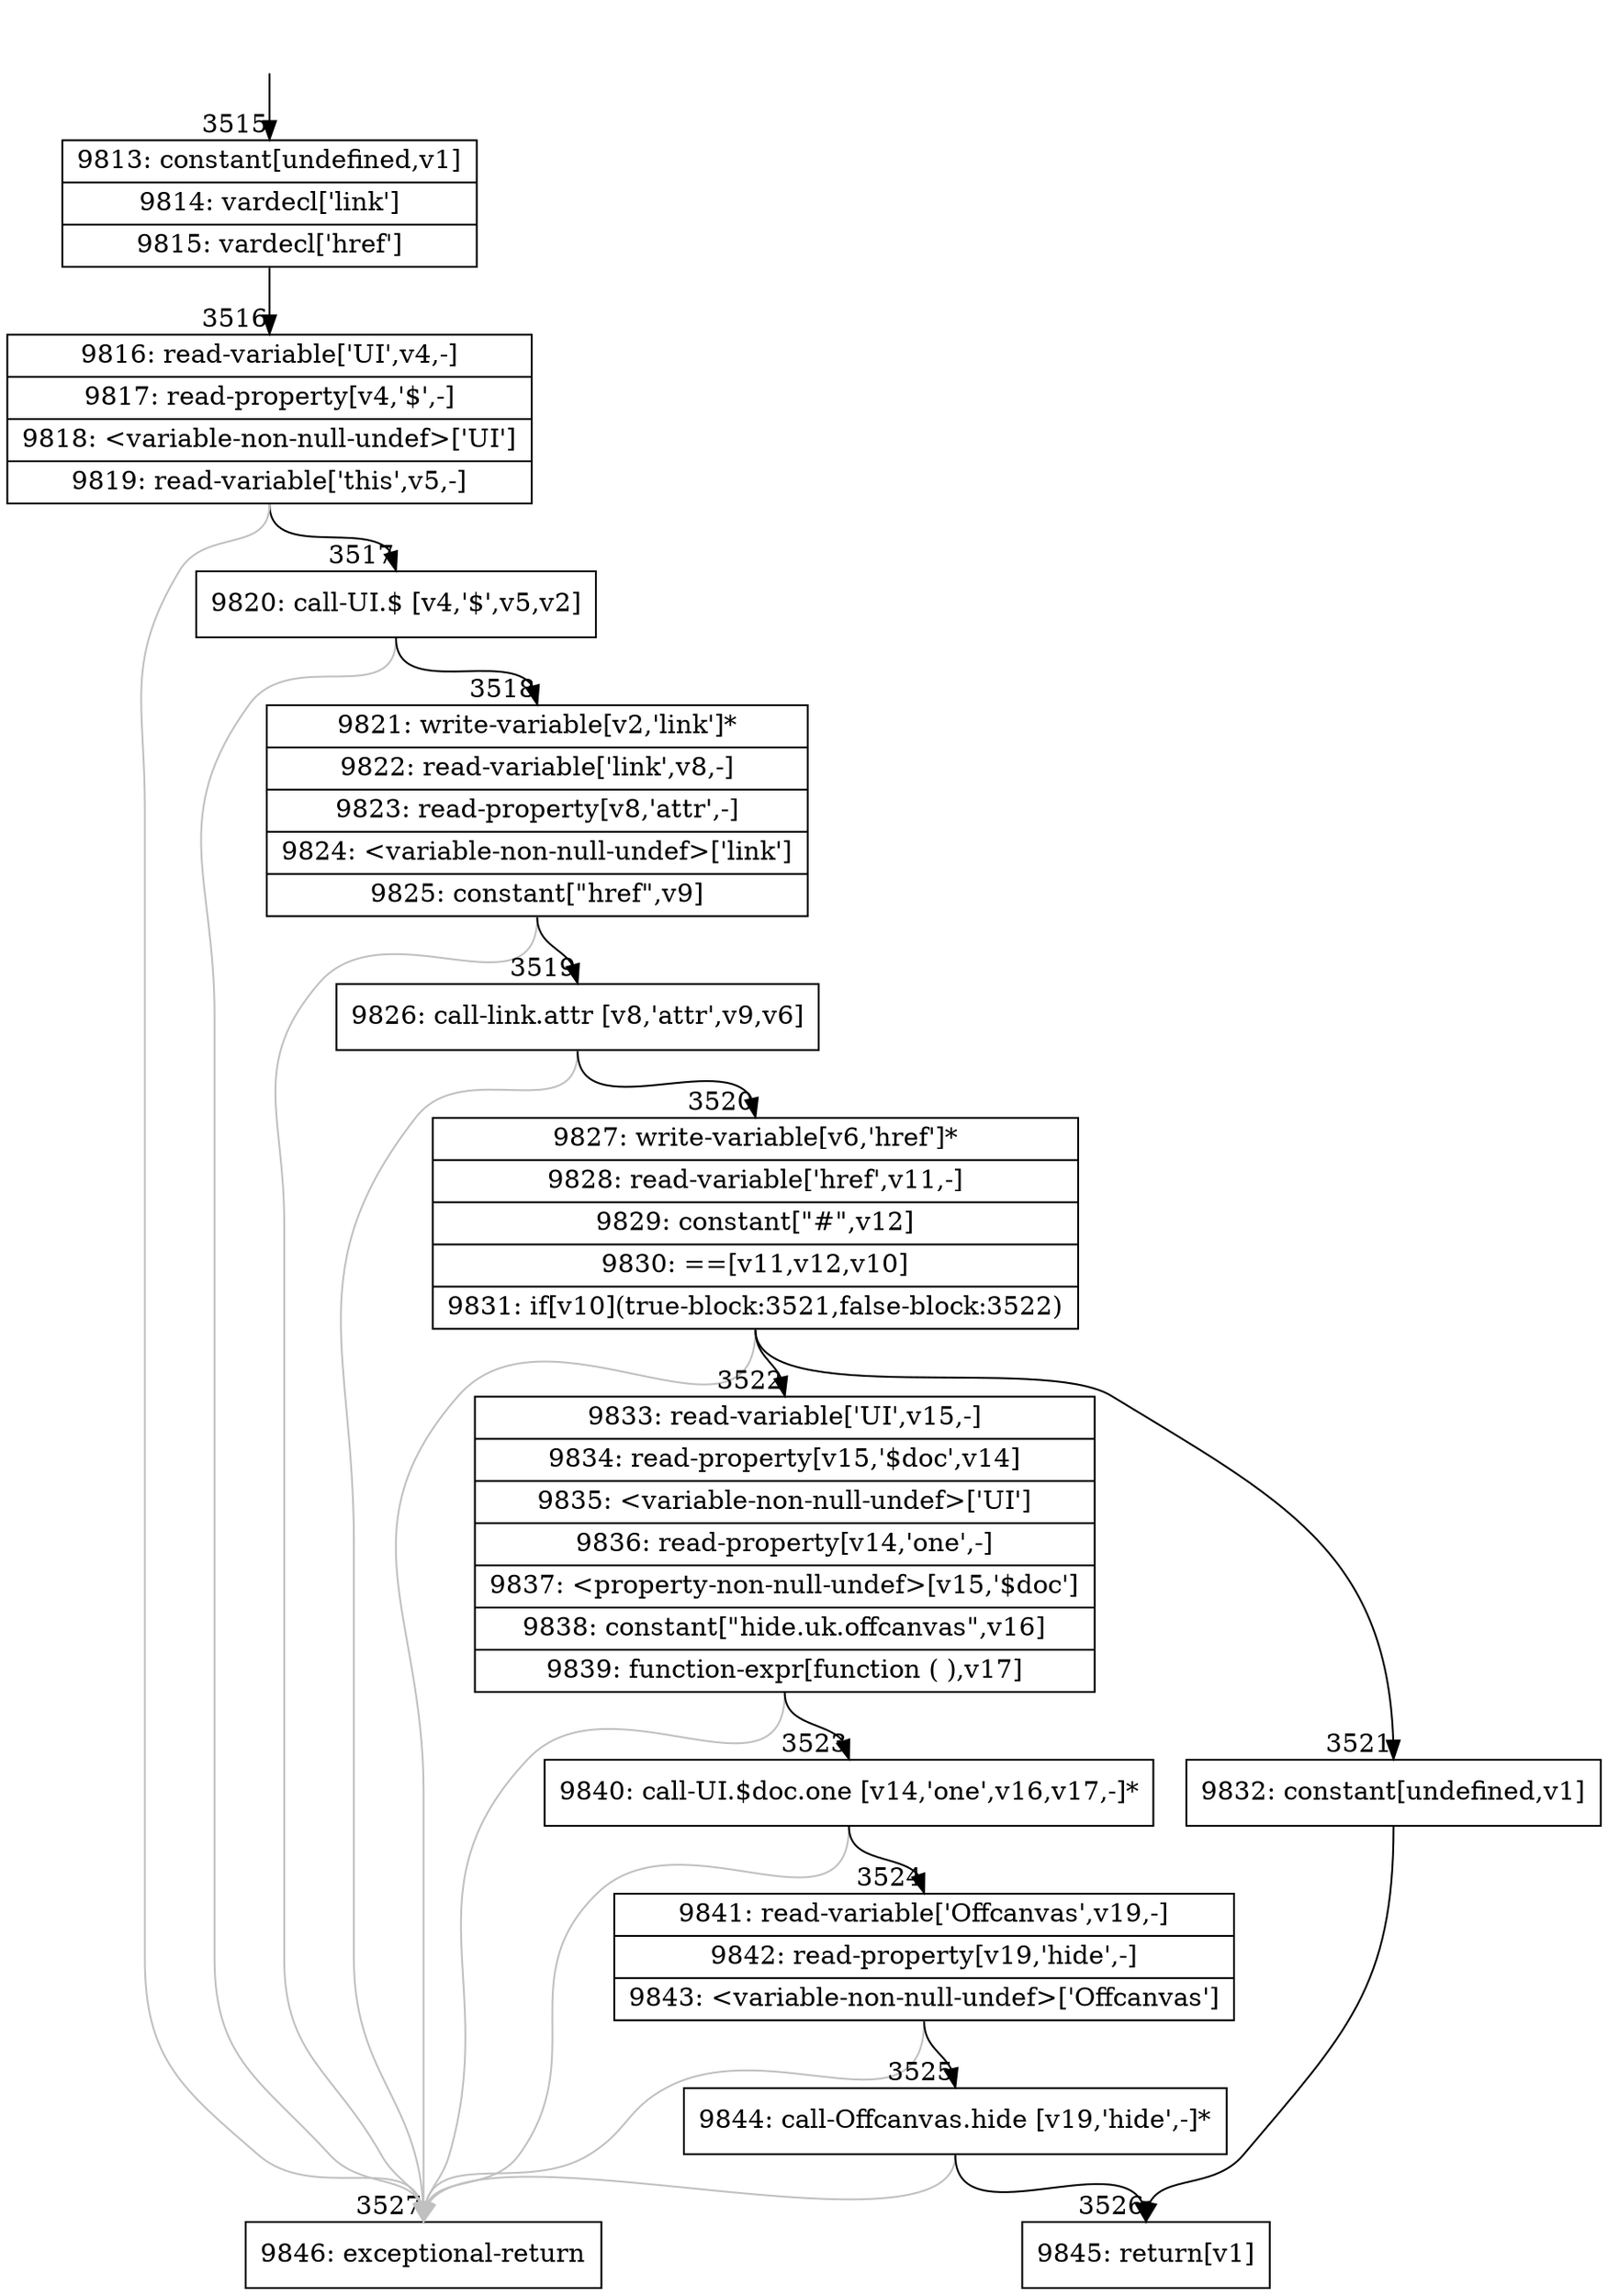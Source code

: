 digraph {
rankdir="TD"
BB_entry263[shape=none,label=""];
BB_entry263 -> BB3515 [tailport=s, headport=n, headlabel="    3515"]
BB3515 [shape=record label="{9813: constant[undefined,v1]|9814: vardecl['link']|9815: vardecl['href']}" ] 
BB3515 -> BB3516 [tailport=s, headport=n, headlabel="      3516"]
BB3516 [shape=record label="{9816: read-variable['UI',v4,-]|9817: read-property[v4,'$',-]|9818: \<variable-non-null-undef\>['UI']|9819: read-variable['this',v5,-]}" ] 
BB3516 -> BB3517 [tailport=s, headport=n, headlabel="      3517"]
BB3516 -> BB3527 [tailport=s, headport=n, color=gray, headlabel="      3527"]
BB3517 [shape=record label="{9820: call-UI.$ [v4,'$',v5,v2]}" ] 
BB3517 -> BB3518 [tailport=s, headport=n, headlabel="      3518"]
BB3517 -> BB3527 [tailport=s, headport=n, color=gray]
BB3518 [shape=record label="{9821: write-variable[v2,'link']*|9822: read-variable['link',v8,-]|9823: read-property[v8,'attr',-]|9824: \<variable-non-null-undef\>['link']|9825: constant[\"href\",v9]}" ] 
BB3518 -> BB3519 [tailport=s, headport=n, headlabel="      3519"]
BB3518 -> BB3527 [tailport=s, headport=n, color=gray]
BB3519 [shape=record label="{9826: call-link.attr [v8,'attr',v9,v6]}" ] 
BB3519 -> BB3520 [tailport=s, headport=n, headlabel="      3520"]
BB3519 -> BB3527 [tailport=s, headport=n, color=gray]
BB3520 [shape=record label="{9827: write-variable[v6,'href']*|9828: read-variable['href',v11,-]|9829: constant[\"#\",v12]|9830: ==[v11,v12,v10]|9831: if[v10](true-block:3521,false-block:3522)}" ] 
BB3520 -> BB3521 [tailport=s, headport=n, headlabel="      3521"]
BB3520 -> BB3522 [tailport=s, headport=n, headlabel="      3522"]
BB3520 -> BB3527 [tailport=s, headport=n, color=gray]
BB3521 [shape=record label="{9832: constant[undefined,v1]}" ] 
BB3521 -> BB3526 [tailport=s, headport=n, headlabel="      3526"]
BB3522 [shape=record label="{9833: read-variable['UI',v15,-]|9834: read-property[v15,'$doc',v14]|9835: \<variable-non-null-undef\>['UI']|9836: read-property[v14,'one',-]|9837: \<property-non-null-undef\>[v15,'$doc']|9838: constant[\"hide.uk.offcanvas\",v16]|9839: function-expr[function ( ),v17]}" ] 
BB3522 -> BB3523 [tailport=s, headport=n, headlabel="      3523"]
BB3522 -> BB3527 [tailport=s, headport=n, color=gray]
BB3523 [shape=record label="{9840: call-UI.$doc.one [v14,'one',v16,v17,-]*}" ] 
BB3523 -> BB3524 [tailport=s, headport=n, headlabel="      3524"]
BB3523 -> BB3527 [tailport=s, headport=n, color=gray]
BB3524 [shape=record label="{9841: read-variable['Offcanvas',v19,-]|9842: read-property[v19,'hide',-]|9843: \<variable-non-null-undef\>['Offcanvas']}" ] 
BB3524 -> BB3525 [tailport=s, headport=n, headlabel="      3525"]
BB3524 -> BB3527 [tailport=s, headport=n, color=gray]
BB3525 [shape=record label="{9844: call-Offcanvas.hide [v19,'hide',-]*}" ] 
BB3525 -> BB3526 [tailport=s, headport=n]
BB3525 -> BB3527 [tailport=s, headport=n, color=gray]
BB3526 [shape=record label="{9845: return[v1]}" ] 
BB3527 [shape=record label="{9846: exceptional-return}" ] 
//#$~ 2691
}
